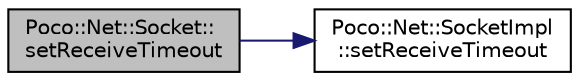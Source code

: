 digraph "Poco::Net::Socket::setReceiveTimeout"
{
 // LATEX_PDF_SIZE
  edge [fontname="Helvetica",fontsize="10",labelfontname="Helvetica",labelfontsize="10"];
  node [fontname="Helvetica",fontsize="10",shape=record];
  rankdir="LR";
  Node1 [label="Poco::Net::Socket::\lsetReceiveTimeout",height=0.2,width=0.4,color="black", fillcolor="grey75", style="filled", fontcolor="black",tooltip=" "];
  Node1 -> Node2 [color="midnightblue",fontsize="10",style="solid"];
  Node2 [label="Poco::Net::SocketImpl\l::setReceiveTimeout",height=0.2,width=0.4,color="black", fillcolor="white", style="filled",URL="$classPoco_1_1Net_1_1SocketImpl.html#a5401c99e2a540d19f128f807e27172fa",tooltip=" "];
}
